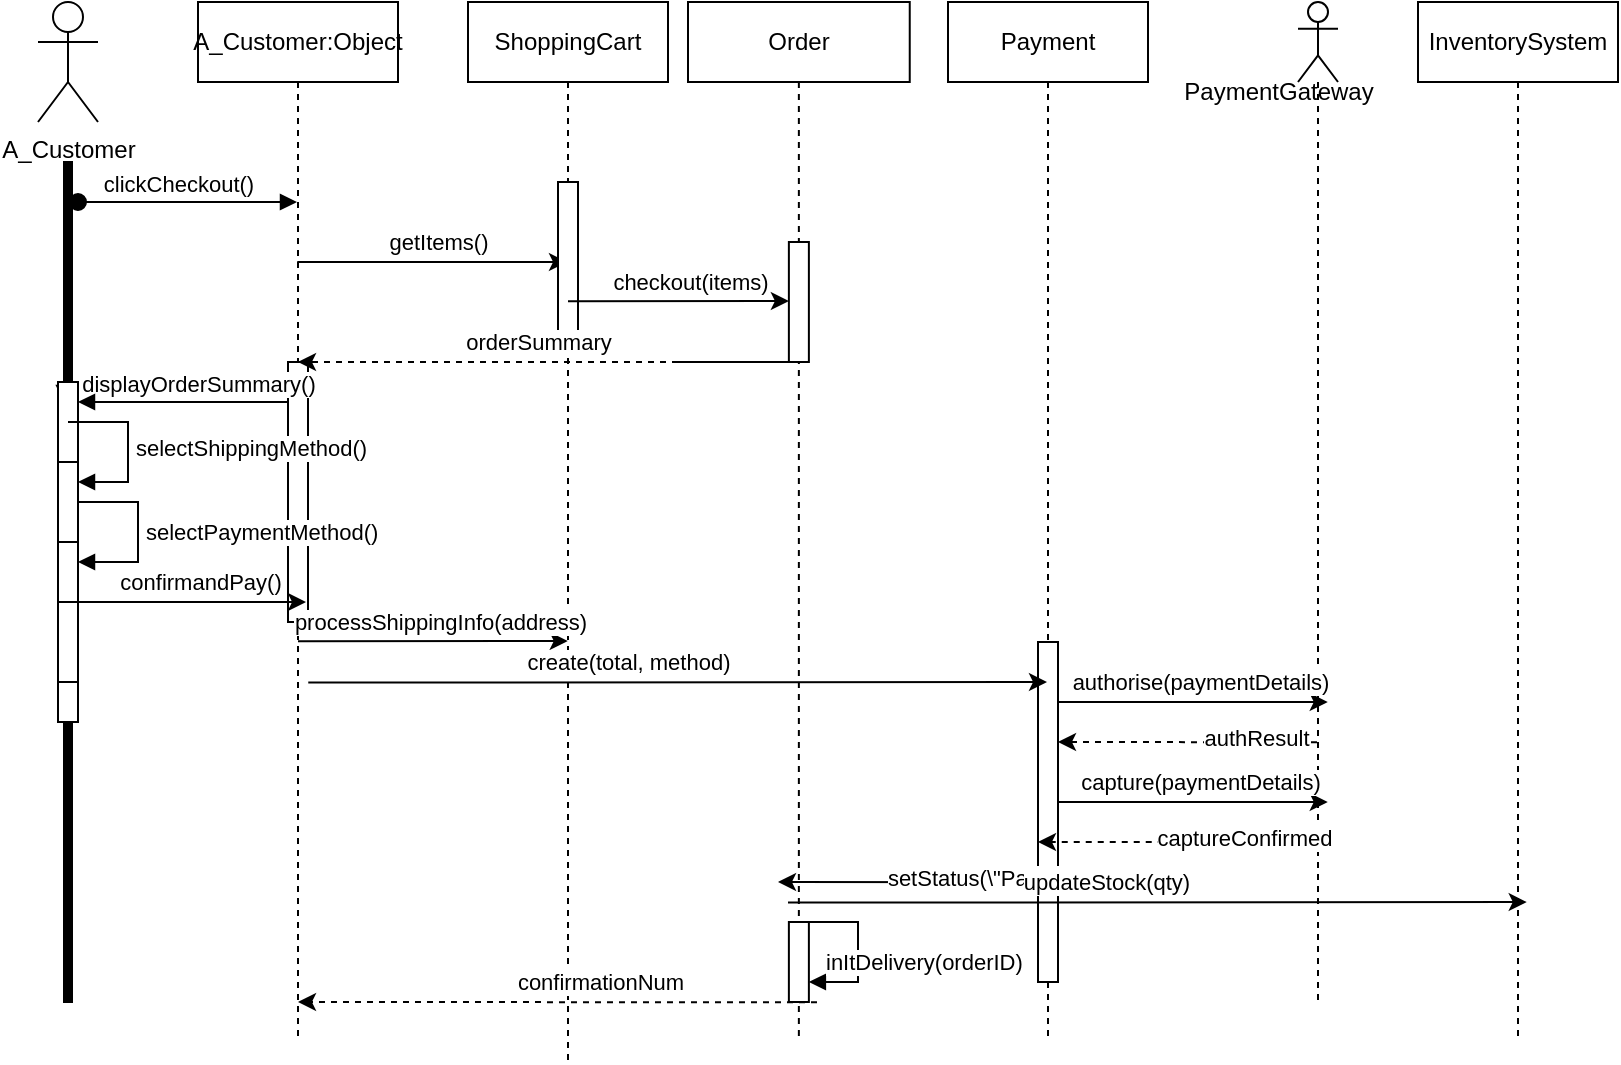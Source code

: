 <mxfile version="27.0.5">
  <diagram name="Page-1" id="2YBvvXClWsGukQMizWep">
    <mxGraphModel dx="823" dy="549" grid="1" gridSize="10" guides="1" tooltips="1" connect="1" arrows="1" fold="1" page="1" pageScale="1" pageWidth="850" pageHeight="1100" math="0" shadow="0">
      <root>
        <mxCell id="0" />
        <mxCell id="1" parent="0" />
        <mxCell id="kN1TvL-AGW_TWXCYKgNe-4" value="A_Customer" style="shape=umlActor;verticalLabelPosition=bottom;verticalAlign=top;html=1;" vertex="1" parent="1">
          <mxGeometry x="50" y="30" width="30" height="60" as="geometry" />
        </mxCell>
        <mxCell id="kN1TvL-AGW_TWXCYKgNe-6" value="" style="html=1;points=[[0,0,0,0,5],[0,1,0,0,-5],[1,0,0,0,5],[1,1,0,0,-5]];perimeter=orthogonalPerimeter;outlineConnect=0;targetShapes=umlLifeline;portConstraint=eastwest;newEdgeStyle={&quot;curved&quot;:0,&quot;rounded&quot;:0};fillColor=#000000;imageWidth=6;" vertex="1" parent="1">
          <mxGeometry x="63" y="110" width="4" height="420" as="geometry" />
        </mxCell>
        <mxCell id="kN1TvL-AGW_TWXCYKgNe-8" value="clickCheckout()" style="html=1;verticalAlign=bottom;startArrow=oval;startFill=1;endArrow=block;startSize=8;curved=0;rounded=0;" edge="1" parent="1">
          <mxGeometry x="-0.087" width="60" relative="1" as="geometry">
            <mxPoint x="70" y="130" as="sourcePoint" />
            <mxPoint x="179.5" y="130" as="targetPoint" />
            <mxPoint as="offset" />
          </mxGeometry>
        </mxCell>
        <mxCell id="kN1TvL-AGW_TWXCYKgNe-25" value="" style="edgeStyle=elbowEdgeStyle;rounded=0;orthogonalLoop=1;jettySize=auto;html=1;elbow=vertical;curved=0;" edge="1" parent="1">
          <mxGeometry relative="1" as="geometry">
            <mxPoint x="179.63" y="159.996" as="sourcePoint" />
            <mxPoint x="314.5" y="159.996" as="targetPoint" />
          </mxGeometry>
        </mxCell>
        <mxCell id="kN1TvL-AGW_TWXCYKgNe-26" value="getItems()" style="edgeLabel;html=1;align=center;verticalAlign=middle;resizable=0;points=[];" vertex="1" connectable="0" parent="kN1TvL-AGW_TWXCYKgNe-25">
          <mxGeometry x="-0.239" y="4" relative="1" as="geometry">
            <mxPoint x="19" y="-6" as="offset" />
          </mxGeometry>
        </mxCell>
        <mxCell id="kN1TvL-AGW_TWXCYKgNe-13" value="A_Customer:Object" style="shape=umlLifeline;perimeter=lifelinePerimeter;whiteSpace=wrap;html=1;container=0;dropTarget=0;collapsible=0;recursiveResize=0;outlineConnect=0;portConstraint=eastwest;newEdgeStyle={&quot;edgeStyle&quot;:&quot;elbowEdgeStyle&quot;,&quot;elbow&quot;:&quot;vertical&quot;,&quot;curved&quot;:0,&quot;rounded&quot;:0};" vertex="1" parent="1">
          <mxGeometry x="130" y="30" width="100" height="520" as="geometry" />
        </mxCell>
        <mxCell id="kN1TvL-AGW_TWXCYKgNe-71" value="" style="html=1;points=[[0,0,0,0,5],[0,1,0,0,-5],[1,0,0,0,5],[1,1,0,0,-5]];perimeter=orthogonalPerimeter;outlineConnect=0;targetShapes=umlLifeline;portConstraint=eastwest;newEdgeStyle={&quot;curved&quot;:0,&quot;rounded&quot;:0};" vertex="1" parent="kN1TvL-AGW_TWXCYKgNe-13">
          <mxGeometry x="45" y="180" width="10" height="130" as="geometry" />
        </mxCell>
        <mxCell id="kN1TvL-AGW_TWXCYKgNe-14" value="displayOrderSummary()" style="html=1;verticalAlign=bottom;endArrow=block;curved=0;rounded=0;" edge="1" parent="1" source="kN1TvL-AGW_TWXCYKgNe-51">
          <mxGeometry x="1" y="67" width="80" relative="1" as="geometry">
            <mxPoint x="175.5" y="230" as="sourcePoint" />
            <mxPoint x="63" y="230" as="targetPoint" />
            <mxPoint as="offset" />
          </mxGeometry>
        </mxCell>
        <mxCell id="kN1TvL-AGW_TWXCYKgNe-18" value="ShoppingCart" style="shape=umlLifeline;perimeter=lifelinePerimeter;whiteSpace=wrap;html=1;container=0;dropTarget=0;collapsible=0;recursiveResize=0;outlineConnect=0;portConstraint=eastwest;newEdgeStyle={&quot;edgeStyle&quot;:&quot;elbowEdgeStyle&quot;,&quot;elbow&quot;:&quot;vertical&quot;,&quot;curved&quot;:0,&quot;rounded&quot;:0};" vertex="1" parent="1">
          <mxGeometry x="265" y="30" width="100" height="530" as="geometry" />
        </mxCell>
        <mxCell id="kN1TvL-AGW_TWXCYKgNe-72" value="" style="html=1;points=[[0,0,0,0,5],[0,1,0,0,-5],[1,0,0,0,5],[1,1,0,0,-5]];perimeter=orthogonalPerimeter;outlineConnect=0;targetShapes=umlLifeline;portConstraint=eastwest;newEdgeStyle={&quot;curved&quot;:0,&quot;rounded&quot;:0};" vertex="1" parent="kN1TvL-AGW_TWXCYKgNe-18">
          <mxGeometry x="45" y="90" width="10" height="80" as="geometry" />
        </mxCell>
        <mxCell id="kN1TvL-AGW_TWXCYKgNe-19" value="Order" style="shape=umlLifeline;perimeter=lifelinePerimeter;whiteSpace=wrap;html=1;container=0;dropTarget=0;collapsible=0;recursiveResize=0;outlineConnect=0;portConstraint=eastwest;newEdgeStyle={&quot;edgeStyle&quot;:&quot;elbowEdgeStyle&quot;,&quot;elbow&quot;:&quot;vertical&quot;,&quot;curved&quot;:0,&quot;rounded&quot;:0};" vertex="1" parent="1">
          <mxGeometry x="375" y="30" width="110.87" height="520" as="geometry" />
        </mxCell>
        <mxCell id="kN1TvL-AGW_TWXCYKgNe-66" value="" style="html=1;points=[[0,0,0,0,5],[0,1,0,0,-5],[1,0,0,0,5],[1,1,0,0,-5]];perimeter=orthogonalPerimeter;outlineConnect=0;targetShapes=umlLifeline;portConstraint=eastwest;newEdgeStyle={&quot;curved&quot;:0,&quot;rounded&quot;:0};" vertex="1" parent="kN1TvL-AGW_TWXCYKgNe-19">
          <mxGeometry x="50.44" y="460" width="10" height="40" as="geometry" />
        </mxCell>
        <mxCell id="kN1TvL-AGW_TWXCYKgNe-67" value="inItDelivery(orderID)" style="html=1;align=left;spacingLeft=2;endArrow=block;rounded=0;edgeStyle=orthogonalEdgeStyle;curved=0;rounded=0;" edge="1" target="kN1TvL-AGW_TWXCYKgNe-66" parent="kN1TvL-AGW_TWXCYKgNe-19">
          <mxGeometry x="0.892" y="-10" relative="1" as="geometry">
            <mxPoint x="55" y="460" as="sourcePoint" />
            <Array as="points">
              <mxPoint x="85" y="490" />
            </Array>
            <mxPoint as="offset" />
          </mxGeometry>
        </mxCell>
        <mxCell id="kN1TvL-AGW_TWXCYKgNe-20" value="Payment" style="shape=umlLifeline;perimeter=lifelinePerimeter;whiteSpace=wrap;html=1;container=0;dropTarget=0;collapsible=0;recursiveResize=0;outlineConnect=0;portConstraint=eastwest;newEdgeStyle={&quot;edgeStyle&quot;:&quot;elbowEdgeStyle&quot;,&quot;elbow&quot;:&quot;vertical&quot;,&quot;curved&quot;:0,&quot;rounded&quot;:0};" vertex="1" parent="1">
          <mxGeometry x="505" y="30" width="100" height="520" as="geometry" />
        </mxCell>
        <mxCell id="kN1TvL-AGW_TWXCYKgNe-36" value="&lt;span style=&quot;color: rgba(0, 0, 0, 0); font-family: monospace; font-size: 0px; text-align: start;&quot;&gt;%3CmxGraphModel%3E%3Croot%3E%3CmxCell%20id%3D%220%22%2F%3E%3CmxCell%20id%3D%221%22%20parent%3D%220%22%2F%3E%3CmxCell%20id%3D%222%22%20value%3D%22ShoppingCart%22%20style%3D%22shape%3DumlLifeline%3Bperimeter%3DlifelinePerimeter%3BwhiteSpace%3Dwrap%3Bhtml%3D1%3Bcontainer%3D0%3BdropTarget%3D0%3Bcollapsible%3D0%3BrecursiveResize%3D0%3BoutlineConnect%3D0%3BportConstraint%3Deastwest%3BnewEdgeStyle%3D%7B%26quot%3BedgeStyle%26quot%3B%3A%26quot%3BelbowEdgeStyle%26quot%3B%2C%26quot%3Belbow%26quot%3B%3A%26quot%3Bvertical%26quot%3B%2C%26quot%3Bcurved%26quot%3B%3A0%2C%26quot%3Brounded%26quot%3B%3A0%7D%3B%22%20vertex%3D%221%22%20parent%3D%221%22%3E%3CmxGeometry%20x%3D%22265%22%20y%3D%2230%22%20width%3D%22100%22%20height%3D%22440%22%20as%3D%22geometry%22%2F%3E%3C%2FmxCell%3E%3CmxCell%20id%3D%223%22%20value%3D%22%22%20style%3D%22html%3D1%3Bpoints%3D%5B%5D%3Bperimeter%3DorthogonalPerimeter%3BoutlineConnect%3D0%3BtargetShapes%3DumlLifeline%3BportConstraint%3Deastwest%3BnewEdgeStyle%3D%7B%26quot%3BedgeStyle%26quot%3B%3A%26quot%3BelbowEdgeStyle%26quot%3B%2C%26quot%3Belbow%26quot%3B%3A%26quot%3Bvertical%26quot%3B%2C%26quot%3Bcurved%26quot%3B%3A0%2C%26quot%3Brounded%26quot%3B%3A0%7D%3B%22%20vertex%3D%221%22%20parent%3D%222%22%3E%3CmxGeometry%20x%3D%2245%22%20y%3D%22110%22%20width%3D%2210%22%20height%3D%22170%22%20as%3D%22geometry%22%2F%3E%3C%2FmxCell%3E%3C%2Froot%3E%3C%2FmxGraphModel%3E&lt;/span&gt;&lt;span style=&quot;color: rgba(0, 0, 0, 0); font-family: monospace; font-size: 0px; text-align: start;&quot;&gt;%3CmxGraphModel%3E%3Croot%3E%3CmxCell%20id%3D%220%22%2F%3E%3CmxCell%20id%3D%221%22%20parent%3D%220%22%2F%3E%3CmxCell%20id%3D%222%22%20value%3D%22ShoppingCart%22%20style%3D%22shape%3DumlLifeline%3Bperimeter%3DlifelinePerimeter%3BwhiteSpace%3Dwrap%3Bhtml%3D1%3Bcontainer%3D0%3BdropTarget%3D0%3Bcollapsible%3D0%3BrecursiveResize%3D0%3BoutlineConnect%3D0%3BportConstraint%3Deastwest%3BnewEdgeStyle%3D%7B%26quot%3BedgeStyle%26quot%3B%3A%26quot%3BelbowEdgeStyle%26quot%3B%2C%26quot%3Belbow%26quot%3B%3A%26quot%3Bvertical%26quot%3B%2C%26quot%3Bcurved%26quot%3B%3A0%2C%26quot%3Brounded%26quot%3B%3A0%7D%3B%22%20vertex%3D%221%22%20parent%3D%221%22%3E%3CmxGeometry%20x%3D%22265%22%20y%3D%2230%22%20width%3D%22100%22%20height%3D%22440%22%20as%3D%22geometry%22%2F%3E%3C%2FmxCell%3E%3CmxCell%20id%3D%223%22%20value%3D%22%22%20style%3D%22html%3D1%3Bpoints%3D%5B%5D%3Bperimeter%3DorthogonalPerimeter%3BoutlineConnect%3D0%3BtargetShapes%3DumlLifeline%3BportConstraint%3Deastwest%3BnewEdgeStyle%3D%7B%26quot%3BedgeStyle%26quot%3B%3A%26quot%3BelbowEdgeStyle%26quot%3B%2C%26quot%3Belbow%26quot%3B%3A%26quot%3Bvertical%26quot%3B%2C%26quot%3Bcurved%26quot%3B%3A0%2C%26quot%3Brounded%26quot%3B%3A0%7D%3B%22%20vertex%3D%221%22%20parent%3D%222%22%3E%3CmxGeometry%20x%3D%2245%22%20y%3D%22110%22%20width%3D%2210%22%20height%3D%22170%22%20as%3D%22geometry%22%2F%3E%3C%2FmxCell%3E%3C%2Froot%3E%3C%2FmxGraphModel%3E&lt;/span&gt;" style="html=1;points=[];perimeter=orthogonalPerimeter;outlineConnect=0;targetShapes=umlLifeline;portConstraint=eastwest;newEdgeStyle={&quot;edgeStyle&quot;:&quot;elbowEdgeStyle&quot;,&quot;elbow&quot;:&quot;vertical&quot;,&quot;curved&quot;:0,&quot;rounded&quot;:0};" vertex="1" parent="kN1TvL-AGW_TWXCYKgNe-20">
          <mxGeometry x="45" y="320" width="10" height="170" as="geometry" />
        </mxCell>
        <mxCell id="kN1TvL-AGW_TWXCYKgNe-23" value="" style="shape=umlLifeline;perimeter=lifelinePerimeter;whiteSpace=wrap;html=1;container=1;dropTarget=0;collapsible=0;recursiveResize=0;outlineConnect=0;portConstraint=eastwest;newEdgeStyle={&quot;curved&quot;:0,&quot;rounded&quot;:0};participant=umlActor;" vertex="1" parent="1">
          <mxGeometry x="680" y="30" width="20" height="500" as="geometry" />
        </mxCell>
        <mxCell id="kN1TvL-AGW_TWXCYKgNe-24" value="PaymentGateway" style="text;html=1;align=center;verticalAlign=middle;resizable=0;points=[];autosize=1;strokeColor=none;fillColor=none;" vertex="1" parent="1">
          <mxGeometry x="610" y="60" width="120" height="30" as="geometry" />
        </mxCell>
        <mxCell id="kN1TvL-AGW_TWXCYKgNe-27" value="" style="edgeStyle=elbowEdgeStyle;rounded=0;orthogonalLoop=1;jettySize=auto;html=1;elbow=vertical;curved=0;" edge="1" parent="1" source="kN1TvL-AGW_TWXCYKgNe-73">
          <mxGeometry relative="1" as="geometry">
            <mxPoint x="315.0" y="179.566" as="sourcePoint" />
            <mxPoint x="425" y="179.57" as="targetPoint" />
          </mxGeometry>
        </mxCell>
        <mxCell id="kN1TvL-AGW_TWXCYKgNe-29" value="" style="edgeStyle=elbowEdgeStyle;rounded=0;orthogonalLoop=1;jettySize=auto;html=1;elbow=vertical;curved=0;dashed=1;" edge="1" parent="1" target="kN1TvL-AGW_TWXCYKgNe-13">
          <mxGeometry relative="1" as="geometry">
            <mxPoint x="370" y="210" as="sourcePoint" />
            <mxPoint x="425" y="210.31" as="targetPoint" />
            <Array as="points">
              <mxPoint x="430" y="210" />
            </Array>
          </mxGeometry>
        </mxCell>
        <mxCell id="kN1TvL-AGW_TWXCYKgNe-30" value="orderSummary" style="edgeLabel;html=1;align=center;verticalAlign=middle;resizable=0;points=[];" vertex="1" connectable="0" parent="kN1TvL-AGW_TWXCYKgNe-29">
          <mxGeometry x="-0.239" y="4" relative="1" as="geometry">
            <mxPoint x="-72" y="-14" as="offset" />
          </mxGeometry>
        </mxCell>
        <mxCell id="kN1TvL-AGW_TWXCYKgNe-31" value="" style="edgeStyle=elbowEdgeStyle;rounded=0;orthogonalLoop=1;jettySize=auto;html=1;elbow=vertical;curved=0;" edge="1" parent="1">
          <mxGeometry relative="1" as="geometry">
            <mxPoint x="180.0" y="349.566" as="sourcePoint" />
            <mxPoint x="314.87" y="349.566" as="targetPoint" />
          </mxGeometry>
        </mxCell>
        <mxCell id="kN1TvL-AGW_TWXCYKgNe-32" value="processShippingInfo(address)" style="edgeLabel;html=1;align=center;verticalAlign=middle;resizable=0;points=[];" vertex="1" connectable="0" parent="kN1TvL-AGW_TWXCYKgNe-31">
          <mxGeometry x="-0.239" y="4" relative="1" as="geometry">
            <mxPoint x="19" y="-6" as="offset" />
          </mxGeometry>
        </mxCell>
        <mxCell id="kN1TvL-AGW_TWXCYKgNe-37" value="" style="edgeStyle=elbowEdgeStyle;rounded=0;orthogonalLoop=1;jettySize=auto;html=1;elbow=vertical;curved=0;" edge="1" parent="1">
          <mxGeometry relative="1" as="geometry">
            <mxPoint x="185.13" y="370.296" as="sourcePoint" />
            <mxPoint x="554.5" y="369.996" as="targetPoint" />
          </mxGeometry>
        </mxCell>
        <mxCell id="kN1TvL-AGW_TWXCYKgNe-38" value="create(total, method)" style="edgeLabel;html=1;align=center;verticalAlign=middle;resizable=0;points=[];" vertex="1" connectable="0" parent="kN1TvL-AGW_TWXCYKgNe-37">
          <mxGeometry x="-0.239" y="4" relative="1" as="geometry">
            <mxPoint x="19" y="-6" as="offset" />
          </mxGeometry>
        </mxCell>
        <mxCell id="kN1TvL-AGW_TWXCYKgNe-39" value="" style="edgeStyle=elbowEdgeStyle;rounded=0;orthogonalLoop=1;jettySize=auto;html=1;elbow=vertical;curved=0;" edge="1" parent="1">
          <mxGeometry relative="1" as="geometry">
            <mxPoint x="560.0" y="379.996" as="sourcePoint" />
            <mxPoint x="694.87" y="379.996" as="targetPoint" />
          </mxGeometry>
        </mxCell>
        <mxCell id="kN1TvL-AGW_TWXCYKgNe-40" value="authorise(paymentDetails)" style="edgeLabel;html=1;align=center;verticalAlign=middle;resizable=0;points=[];" vertex="1" connectable="0" parent="kN1TvL-AGW_TWXCYKgNe-39">
          <mxGeometry x="-0.239" y="4" relative="1" as="geometry">
            <mxPoint x="19" y="-6" as="offset" />
          </mxGeometry>
        </mxCell>
        <mxCell id="kN1TvL-AGW_TWXCYKgNe-41" value="" style="edgeStyle=elbowEdgeStyle;rounded=0;orthogonalLoop=1;jettySize=auto;html=1;elbow=vertical;curved=0;dashed=1;" edge="1" parent="1">
          <mxGeometry relative="1" as="geometry">
            <mxPoint x="689.5" y="400.13" as="sourcePoint" />
            <mxPoint x="560" y="400" as="targetPoint" />
          </mxGeometry>
        </mxCell>
        <mxCell id="kN1TvL-AGW_TWXCYKgNe-42" value="authResult" style="edgeLabel;html=1;align=center;verticalAlign=middle;resizable=0;points=[];" vertex="1" connectable="0" parent="kN1TvL-AGW_TWXCYKgNe-41">
          <mxGeometry x="-0.239" y="4" relative="1" as="geometry">
            <mxPoint x="19" y="-6" as="offset" />
          </mxGeometry>
        </mxCell>
        <mxCell id="kN1TvL-AGW_TWXCYKgNe-43" value="" style="edgeStyle=elbowEdgeStyle;rounded=0;orthogonalLoop=1;jettySize=auto;html=1;elbow=horizontal;curved=0;" edge="1" parent="1">
          <mxGeometry relative="1" as="geometry">
            <mxPoint x="560.0" y="429.996" as="sourcePoint" />
            <mxPoint x="694.87" y="429.996" as="targetPoint" />
          </mxGeometry>
        </mxCell>
        <mxCell id="kN1TvL-AGW_TWXCYKgNe-44" value="capture(paymentDetails)" style="edgeLabel;html=1;align=center;verticalAlign=middle;resizable=0;points=[];" vertex="1" connectable="0" parent="kN1TvL-AGW_TWXCYKgNe-43">
          <mxGeometry x="-0.239" y="4" relative="1" as="geometry">
            <mxPoint x="19" y="-6" as="offset" />
          </mxGeometry>
        </mxCell>
        <mxCell id="kN1TvL-AGW_TWXCYKgNe-47" value="" style="edgeStyle=elbowEdgeStyle;rounded=0;orthogonalLoop=1;jettySize=auto;html=1;elbow=horizontal;curved=0;dashed=1;" edge="1" parent="1">
          <mxGeometry relative="1" as="geometry">
            <mxPoint x="684.87" y="450" as="sourcePoint" />
            <mxPoint x="550.0" y="450" as="targetPoint" />
            <Array as="points">
              <mxPoint x="665.37" y="450" />
            </Array>
          </mxGeometry>
        </mxCell>
        <mxCell id="kN1TvL-AGW_TWXCYKgNe-48" value="captureConfirmed" style="edgeLabel;html=1;align=center;verticalAlign=middle;resizable=0;points=[];" vertex="1" connectable="0" parent="kN1TvL-AGW_TWXCYKgNe-47">
          <mxGeometry x="-0.239" y="4" relative="1" as="geometry">
            <mxPoint x="19" y="-6" as="offset" />
          </mxGeometry>
        </mxCell>
        <mxCell id="kN1TvL-AGW_TWXCYKgNe-49" value="" style="edgeStyle=elbowEdgeStyle;rounded=0;orthogonalLoop=1;jettySize=auto;html=1;elbow=vertical;curved=0;" edge="1" parent="1">
          <mxGeometry relative="1" as="geometry">
            <mxPoint x="549.5" y="470.13" as="sourcePoint" />
            <mxPoint x="420" y="470" as="targetPoint" />
          </mxGeometry>
        </mxCell>
        <mxCell id="kN1TvL-AGW_TWXCYKgNe-50" value="setStatus(\&quot;Paid\&quot;)" style="edgeLabel;html=1;align=center;verticalAlign=middle;resizable=0;points=[];" vertex="1" connectable="0" parent="kN1TvL-AGW_TWXCYKgNe-49">
          <mxGeometry x="-0.239" y="4" relative="1" as="geometry">
            <mxPoint x="19" y="-6" as="offset" />
          </mxGeometry>
        </mxCell>
        <mxCell id="kN1TvL-AGW_TWXCYKgNe-54" value="" style="html=1;verticalAlign=bottom;endArrow=block;curved=0;rounded=0;" edge="1" parent="1" target="kN1TvL-AGW_TWXCYKgNe-51">
          <mxGeometry x="-0.013" width="80" relative="1" as="geometry">
            <mxPoint x="175.5" y="230" as="sourcePoint" />
            <mxPoint x="63" y="230" as="targetPoint" />
            <mxPoint as="offset" />
          </mxGeometry>
        </mxCell>
        <mxCell id="kN1TvL-AGW_TWXCYKgNe-51" value="" style="html=1;points=[];perimeter=orthogonalPerimeter;outlineConnect=0;targetShapes=umlLifeline;portConstraint=eastwest;newEdgeStyle={&quot;edgeStyle&quot;:&quot;elbowEdgeStyle&quot;,&quot;elbow&quot;:&quot;vertical&quot;,&quot;curved&quot;:0,&quot;rounded&quot;:0};" vertex="1" parent="1">
          <mxGeometry x="60" y="220" width="10" height="170" as="geometry" />
        </mxCell>
        <mxCell id="kN1TvL-AGW_TWXCYKgNe-55" value="" style="html=1;points=[[0,0,0,0,5],[0,1,0,0,-5],[1,0,0,0,5],[1,1,0,0,-5]];perimeter=orthogonalPerimeter;outlineConnect=0;targetShapes=umlLifeline;portConstraint=eastwest;newEdgeStyle={&quot;curved&quot;:0,&quot;rounded&quot;:0};" vertex="1" parent="1">
          <mxGeometry x="60" y="260" width="10" height="40" as="geometry" />
        </mxCell>
        <mxCell id="kN1TvL-AGW_TWXCYKgNe-56" value="selectShippingMethod()" style="html=1;align=left;spacingLeft=2;endArrow=block;rounded=0;edgeStyle=orthogonalEdgeStyle;curved=0;rounded=0;" edge="1" target="kN1TvL-AGW_TWXCYKgNe-55" parent="1">
          <mxGeometry relative="1" as="geometry">
            <mxPoint x="65" y="240" as="sourcePoint" />
            <Array as="points">
              <mxPoint x="95" y="270" />
            </Array>
          </mxGeometry>
        </mxCell>
        <mxCell id="kN1TvL-AGW_TWXCYKgNe-57" value="" style="html=1;points=[[0,0,0,0,5],[0,1,0,0,-5],[1,0,0,0,5],[1,1,0,0,-5]];perimeter=orthogonalPerimeter;outlineConnect=0;targetShapes=umlLifeline;portConstraint=eastwest;newEdgeStyle={&quot;curved&quot;:0,&quot;rounded&quot;:0};" vertex="1" parent="1">
          <mxGeometry x="60" y="330" width="10" height="40" as="geometry" />
        </mxCell>
        <mxCell id="kN1TvL-AGW_TWXCYKgNe-59" value="selectPaymentMethod()" style="html=1;align=left;spacingLeft=2;endArrow=block;rounded=0;edgeStyle=orthogonalEdgeStyle;curved=0;rounded=0;" edge="1" parent="1" target="kN1TvL-AGW_TWXCYKgNe-51">
          <mxGeometry relative="1" as="geometry">
            <mxPoint x="70" y="280" as="sourcePoint" />
            <Array as="points">
              <mxPoint x="100" y="280" />
              <mxPoint x="100" y="310" />
            </Array>
            <mxPoint x="75" y="310" as="targetPoint" />
          </mxGeometry>
        </mxCell>
        <mxCell id="kN1TvL-AGW_TWXCYKgNe-60" value="" style="edgeStyle=elbowEdgeStyle;rounded=0;orthogonalLoop=1;jettySize=auto;html=1;elbow=vertical;curved=0;" edge="1" parent="1">
          <mxGeometry relative="1" as="geometry">
            <mxPoint x="67.0" y="329.996" as="sourcePoint" />
            <mxPoint x="184" y="330" as="targetPoint" />
          </mxGeometry>
        </mxCell>
        <mxCell id="kN1TvL-AGW_TWXCYKgNe-61" value="confirmandPay()" style="edgeLabel;html=1;align=center;verticalAlign=middle;resizable=0;points=[];" vertex="1" connectable="0" parent="kN1TvL-AGW_TWXCYKgNe-60">
          <mxGeometry x="-0.239" y="4" relative="1" as="geometry">
            <mxPoint x="19" y="-6" as="offset" />
          </mxGeometry>
        </mxCell>
        <mxCell id="kN1TvL-AGW_TWXCYKgNe-62" value="" style="edgeStyle=elbowEdgeStyle;rounded=0;orthogonalLoop=1;jettySize=auto;html=1;elbow=vertical;curved=0;" edge="1" parent="1">
          <mxGeometry relative="1" as="geometry">
            <mxPoint x="425.0" y="480.296" as="sourcePoint" />
            <mxPoint x="794.37" y="479.996" as="targetPoint" />
          </mxGeometry>
        </mxCell>
        <mxCell id="kN1TvL-AGW_TWXCYKgNe-63" value="updateStock(qty)" style="edgeLabel;html=1;align=center;verticalAlign=middle;resizable=0;points=[];" vertex="1" connectable="0" parent="kN1TvL-AGW_TWXCYKgNe-62">
          <mxGeometry x="-0.239" y="4" relative="1" as="geometry">
            <mxPoint x="19" y="-6" as="offset" />
          </mxGeometry>
        </mxCell>
        <mxCell id="kN1TvL-AGW_TWXCYKgNe-64" value="InventorySystem" style="shape=umlLifeline;perimeter=lifelinePerimeter;whiteSpace=wrap;html=1;container=0;dropTarget=0;collapsible=0;recursiveResize=0;outlineConnect=0;portConstraint=eastwest;newEdgeStyle={&quot;edgeStyle&quot;:&quot;elbowEdgeStyle&quot;,&quot;elbow&quot;:&quot;vertical&quot;,&quot;curved&quot;:0,&quot;rounded&quot;:0};" vertex="1" parent="1">
          <mxGeometry x="740" y="30" width="100" height="520" as="geometry" />
        </mxCell>
        <mxCell id="kN1TvL-AGW_TWXCYKgNe-69" value="" style="edgeStyle=elbowEdgeStyle;rounded=0;orthogonalLoop=1;jettySize=auto;html=1;elbow=vertical;curved=0;dashed=1;" edge="1" parent="1" target="kN1TvL-AGW_TWXCYKgNe-13">
          <mxGeometry relative="1" as="geometry">
            <mxPoint x="439.5" y="530.13" as="sourcePoint" />
            <mxPoint x="310" y="530" as="targetPoint" />
          </mxGeometry>
        </mxCell>
        <mxCell id="kN1TvL-AGW_TWXCYKgNe-70" value="confirmationNum" style="edgeLabel;html=1;align=center;verticalAlign=middle;resizable=0;points=[];" vertex="1" connectable="0" parent="kN1TvL-AGW_TWXCYKgNe-69">
          <mxGeometry x="-0.239" y="4" relative="1" as="geometry">
            <mxPoint x="-10" y="-14" as="offset" />
          </mxGeometry>
        </mxCell>
        <mxCell id="kN1TvL-AGW_TWXCYKgNe-74" value="" style="edgeStyle=elbowEdgeStyle;rounded=0;orthogonalLoop=1;jettySize=auto;html=1;elbow=vertical;curved=0;" edge="1" parent="1" target="kN1TvL-AGW_TWXCYKgNe-73">
          <mxGeometry relative="1" as="geometry">
            <mxPoint x="315.0" y="179.566" as="sourcePoint" />
            <mxPoint x="425" y="179.57" as="targetPoint" />
          </mxGeometry>
        </mxCell>
        <mxCell id="kN1TvL-AGW_TWXCYKgNe-75" value="checkout(items)" style="edgeLabel;html=1;align=center;verticalAlign=middle;resizable=0;points=[];" vertex="1" connectable="0" parent="kN1TvL-AGW_TWXCYKgNe-74">
          <mxGeometry x="-0.239" y="4" relative="1" as="geometry">
            <mxPoint x="19" y="-6" as="offset" />
          </mxGeometry>
        </mxCell>
        <mxCell id="kN1TvL-AGW_TWXCYKgNe-73" value="" style="html=1;points=[[0,0,0,0,5],[0,1,0,0,-5],[1,0,0,0,5],[1,1,0,0,-5]];perimeter=orthogonalPerimeter;outlineConnect=0;targetShapes=umlLifeline;portConstraint=eastwest;newEdgeStyle={&quot;curved&quot;:0,&quot;rounded&quot;:0};" vertex="1" parent="1">
          <mxGeometry x="425.44" y="150" width="10" height="60" as="geometry" />
        </mxCell>
      </root>
    </mxGraphModel>
  </diagram>
</mxfile>
